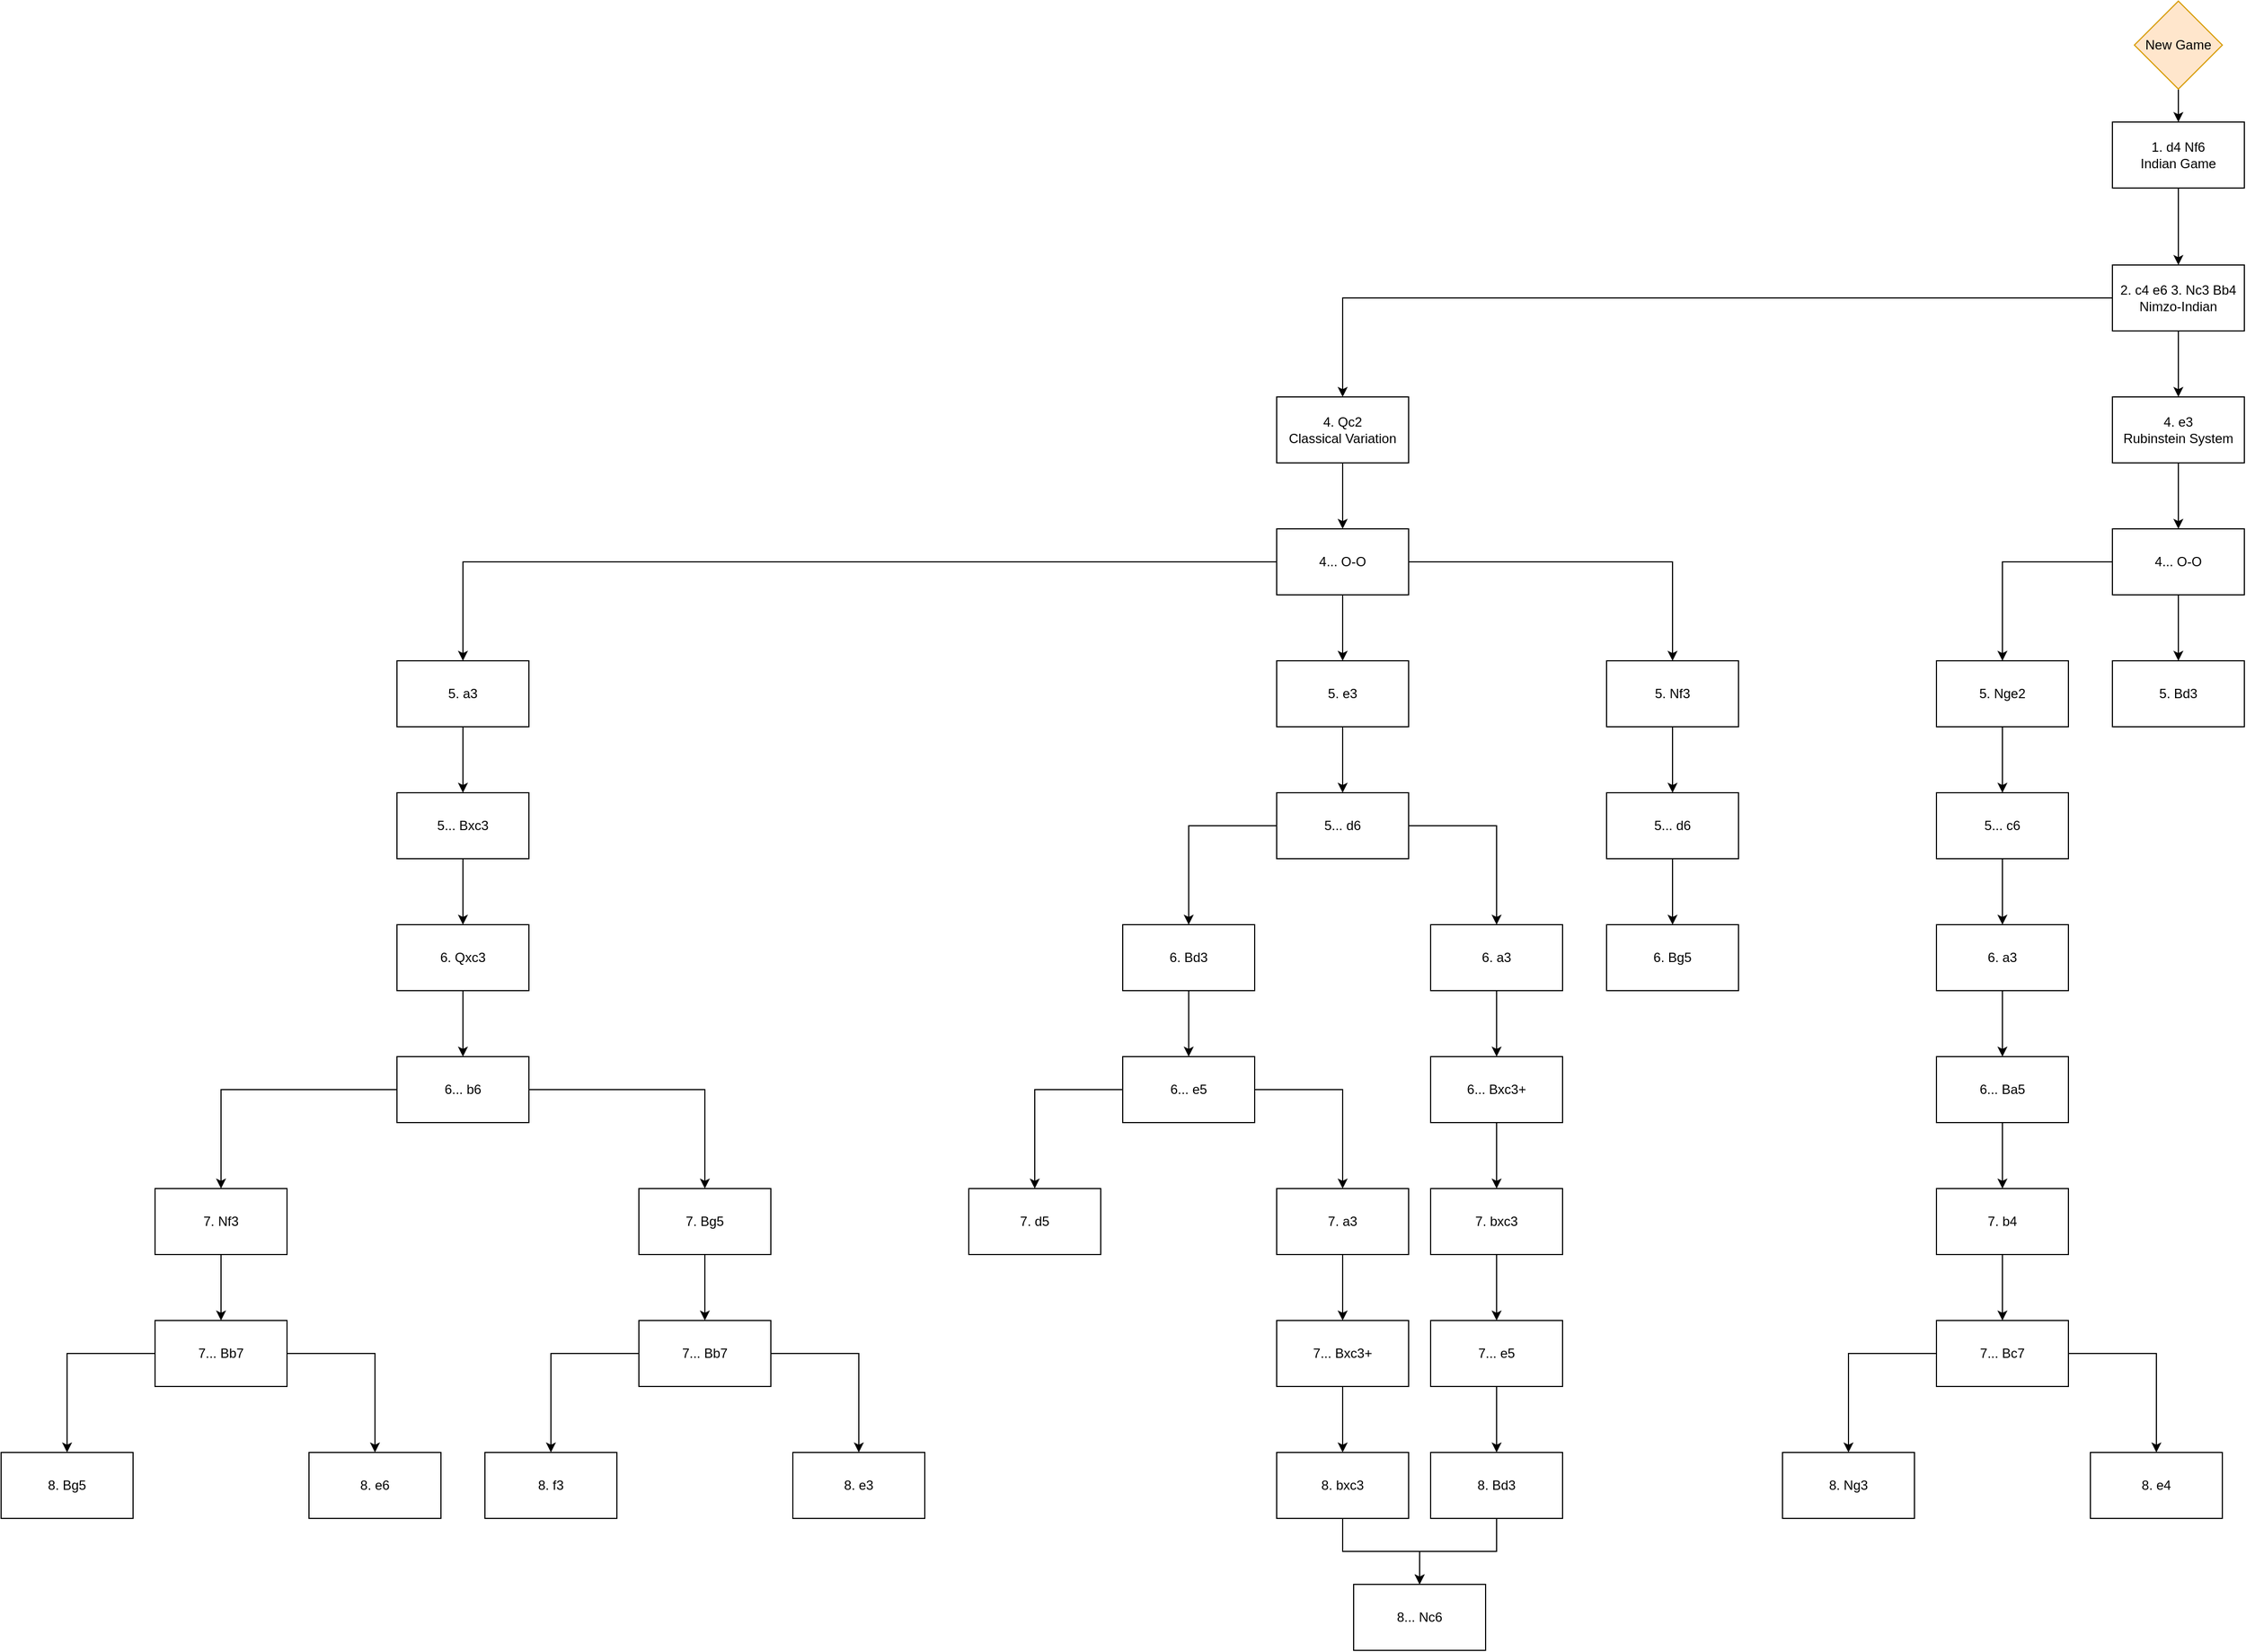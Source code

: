<mxfile version="21.8.2" type="github">
  <diagram name="Page-1" id="0AINW9UIYHVl3JmNGWWR">
    <mxGraphModel dx="2827" dy="680" grid="1" gridSize="10" guides="1" tooltips="1" connect="1" arrows="1" fold="1" page="1" pageScale="1" pageWidth="827" pageHeight="1169" math="0" shadow="0">
      <root>
        <mxCell id="0" />
        <mxCell id="1" parent="0" />
        <mxCell id="_SgFRbm_b7UezpJwHQCC-6" value="" style="edgeStyle=orthogonalEdgeStyle;rounded=0;orthogonalLoop=1;jettySize=auto;html=1;" edge="1" parent="1" source="_SgFRbm_b7UezpJwHQCC-2" target="_SgFRbm_b7UezpJwHQCC-5">
          <mxGeometry relative="1" as="geometry" />
        </mxCell>
        <mxCell id="_SgFRbm_b7UezpJwHQCC-2" value="1. d4 Nf6&lt;br&gt;Indian Game" style="rounded=0;whiteSpace=wrap;html=1;" vertex="1" parent="1">
          <mxGeometry x="380" y="110" width="120" height="60" as="geometry" />
        </mxCell>
        <mxCell id="_SgFRbm_b7UezpJwHQCC-9" value="" style="edgeStyle=orthogonalEdgeStyle;rounded=0;orthogonalLoop=1;jettySize=auto;html=1;" edge="1" parent="1" source="_SgFRbm_b7UezpJwHQCC-5" target="_SgFRbm_b7UezpJwHQCC-8">
          <mxGeometry relative="1" as="geometry" />
        </mxCell>
        <mxCell id="_SgFRbm_b7UezpJwHQCC-97" value="" style="edgeStyle=orthogonalEdgeStyle;rounded=0;orthogonalLoop=1;jettySize=auto;html=1;" edge="1" parent="1" source="_SgFRbm_b7UezpJwHQCC-5" target="_SgFRbm_b7UezpJwHQCC-96">
          <mxGeometry relative="1" as="geometry" />
        </mxCell>
        <mxCell id="_SgFRbm_b7UezpJwHQCC-5" value="2. c4 e6 3. Nc3 Bb4&lt;br&gt;Nimzo-Indian" style="rounded=0;whiteSpace=wrap;html=1;" vertex="1" parent="1">
          <mxGeometry x="380" y="240" width="120" height="60" as="geometry" />
        </mxCell>
        <mxCell id="_SgFRbm_b7UezpJwHQCC-151" style="edgeStyle=orthogonalEdgeStyle;rounded=0;orthogonalLoop=1;jettySize=auto;html=1;exitX=0.5;exitY=1;exitDx=0;exitDy=0;entryX=0.5;entryY=0;entryDx=0;entryDy=0;" edge="1" parent="1" source="_SgFRbm_b7UezpJwHQCC-8" target="_SgFRbm_b7UezpJwHQCC-16">
          <mxGeometry relative="1" as="geometry" />
        </mxCell>
        <mxCell id="_SgFRbm_b7UezpJwHQCC-8" value="4. Qc2&lt;br&gt;Classical Variation" style="rounded=0;whiteSpace=wrap;html=1;" vertex="1" parent="1">
          <mxGeometry x="-380" y="360" width="120" height="60" as="geometry" />
        </mxCell>
        <mxCell id="_SgFRbm_b7UezpJwHQCC-24" value="" style="edgeStyle=orthogonalEdgeStyle;rounded=0;orthogonalLoop=1;jettySize=auto;html=1;" edge="1" parent="1" source="_SgFRbm_b7UezpJwHQCC-16" target="_SgFRbm_b7UezpJwHQCC-23">
          <mxGeometry relative="1" as="geometry" />
        </mxCell>
        <mxCell id="_SgFRbm_b7UezpJwHQCC-26" value="" style="edgeStyle=orthogonalEdgeStyle;rounded=0;orthogonalLoop=1;jettySize=auto;html=1;" edge="1" parent="1" source="_SgFRbm_b7UezpJwHQCC-16" target="_SgFRbm_b7UezpJwHQCC-25">
          <mxGeometry relative="1" as="geometry" />
        </mxCell>
        <mxCell id="_SgFRbm_b7UezpJwHQCC-28" value="" style="edgeStyle=orthogonalEdgeStyle;rounded=0;orthogonalLoop=1;jettySize=auto;html=1;" edge="1" parent="1" source="_SgFRbm_b7UezpJwHQCC-16" target="_SgFRbm_b7UezpJwHQCC-27">
          <mxGeometry relative="1" as="geometry" />
        </mxCell>
        <mxCell id="_SgFRbm_b7UezpJwHQCC-16" value="4... O-O" style="rounded=0;whiteSpace=wrap;html=1;" vertex="1" parent="1">
          <mxGeometry x="-380" y="480" width="120" height="60" as="geometry" />
        </mxCell>
        <mxCell id="_SgFRbm_b7UezpJwHQCC-30" value="" style="edgeStyle=orthogonalEdgeStyle;rounded=0;orthogonalLoop=1;jettySize=auto;html=1;" edge="1" parent="1" source="_SgFRbm_b7UezpJwHQCC-23" target="_SgFRbm_b7UezpJwHQCC-29">
          <mxGeometry relative="1" as="geometry" />
        </mxCell>
        <mxCell id="_SgFRbm_b7UezpJwHQCC-23" value="5. a3" style="rounded=0;whiteSpace=wrap;html=1;" vertex="1" parent="1">
          <mxGeometry x="-1180" y="600" width="120" height="60" as="geometry" />
        </mxCell>
        <mxCell id="_SgFRbm_b7UezpJwHQCC-71" value="" style="edgeStyle=orthogonalEdgeStyle;rounded=0;orthogonalLoop=1;jettySize=auto;html=1;" edge="1" parent="1" source="_SgFRbm_b7UezpJwHQCC-25" target="_SgFRbm_b7UezpJwHQCC-70">
          <mxGeometry relative="1" as="geometry" />
        </mxCell>
        <mxCell id="_SgFRbm_b7UezpJwHQCC-25" value="5. e3" style="rounded=0;whiteSpace=wrap;html=1;" vertex="1" parent="1">
          <mxGeometry x="-380" y="600" width="120" height="60" as="geometry" />
        </mxCell>
        <mxCell id="_SgFRbm_b7UezpJwHQCC-85" value="" style="edgeStyle=orthogonalEdgeStyle;rounded=0;orthogonalLoop=1;jettySize=auto;html=1;" edge="1" parent="1" source="_SgFRbm_b7UezpJwHQCC-27" target="_SgFRbm_b7UezpJwHQCC-84">
          <mxGeometry relative="1" as="geometry" />
        </mxCell>
        <mxCell id="_SgFRbm_b7UezpJwHQCC-27" value="5. Nf3" style="rounded=0;whiteSpace=wrap;html=1;fillColor=default;" vertex="1" parent="1">
          <mxGeometry x="-80" y="600" width="120" height="60" as="geometry" />
        </mxCell>
        <mxCell id="_SgFRbm_b7UezpJwHQCC-93" value="" style="edgeStyle=orthogonalEdgeStyle;rounded=0;orthogonalLoop=1;jettySize=auto;html=1;" edge="1" parent="1" source="_SgFRbm_b7UezpJwHQCC-29" target="_SgFRbm_b7UezpJwHQCC-92">
          <mxGeometry relative="1" as="geometry" />
        </mxCell>
        <mxCell id="_SgFRbm_b7UezpJwHQCC-29" value="5... Bxc3" style="rounded=0;whiteSpace=wrap;html=1;" vertex="1" parent="1">
          <mxGeometry x="-1180" y="720" width="120" height="60" as="geometry" />
        </mxCell>
        <mxCell id="_SgFRbm_b7UezpJwHQCC-130" style="edgeStyle=orthogonalEdgeStyle;rounded=0;orthogonalLoop=1;jettySize=auto;html=1;exitX=0;exitY=0.5;exitDx=0;exitDy=0;entryX=0.5;entryY=0;entryDx=0;entryDy=0;" edge="1" parent="1" source="_SgFRbm_b7UezpJwHQCC-33" target="_SgFRbm_b7UezpJwHQCC-50">
          <mxGeometry relative="1" as="geometry" />
        </mxCell>
        <mxCell id="_SgFRbm_b7UezpJwHQCC-131" style="edgeStyle=orthogonalEdgeStyle;rounded=0;orthogonalLoop=1;jettySize=auto;html=1;exitX=1;exitY=0.5;exitDx=0;exitDy=0;" edge="1" parent="1" source="_SgFRbm_b7UezpJwHQCC-33" target="_SgFRbm_b7UezpJwHQCC-52">
          <mxGeometry relative="1" as="geometry" />
        </mxCell>
        <mxCell id="_SgFRbm_b7UezpJwHQCC-33" value="6... b6" style="rounded=0;whiteSpace=wrap;html=1;" vertex="1" parent="1">
          <mxGeometry x="-1180" y="960" width="120" height="60" as="geometry" />
        </mxCell>
        <mxCell id="_SgFRbm_b7UezpJwHQCC-55" value="" style="edgeStyle=orthogonalEdgeStyle;rounded=0;orthogonalLoop=1;jettySize=auto;html=1;" edge="1" parent="1" source="_SgFRbm_b7UezpJwHQCC-50" target="_SgFRbm_b7UezpJwHQCC-54">
          <mxGeometry relative="1" as="geometry" />
        </mxCell>
        <mxCell id="_SgFRbm_b7UezpJwHQCC-50" value="7. Nf3" style="rounded=0;whiteSpace=wrap;html=1;" vertex="1" parent="1">
          <mxGeometry x="-1400" y="1080" width="120" height="60" as="geometry" />
        </mxCell>
        <mxCell id="_SgFRbm_b7UezpJwHQCC-61" value="" style="edgeStyle=orthogonalEdgeStyle;rounded=0;orthogonalLoop=1;jettySize=auto;html=1;" edge="1" parent="1" source="_SgFRbm_b7UezpJwHQCC-52" target="_SgFRbm_b7UezpJwHQCC-60">
          <mxGeometry relative="1" as="geometry" />
        </mxCell>
        <mxCell id="_SgFRbm_b7UezpJwHQCC-52" value="7. Bg5" style="rounded=0;whiteSpace=wrap;html=1;" vertex="1" parent="1">
          <mxGeometry x="-960" y="1080" width="120" height="60" as="geometry" />
        </mxCell>
        <mxCell id="_SgFRbm_b7UezpJwHQCC-59" value="" style="edgeStyle=orthogonalEdgeStyle;rounded=0;orthogonalLoop=1;jettySize=auto;html=1;" edge="1" parent="1" source="_SgFRbm_b7UezpJwHQCC-54" target="_SgFRbm_b7UezpJwHQCC-58">
          <mxGeometry relative="1" as="geometry" />
        </mxCell>
        <mxCell id="_SgFRbm_b7UezpJwHQCC-82" style="edgeStyle=orthogonalEdgeStyle;rounded=0;orthogonalLoop=1;jettySize=auto;html=1;exitX=0;exitY=0.5;exitDx=0;exitDy=0;entryX=0.5;entryY=0;entryDx=0;entryDy=0;" edge="1" parent="1" source="_SgFRbm_b7UezpJwHQCC-54" target="_SgFRbm_b7UezpJwHQCC-56">
          <mxGeometry relative="1" as="geometry">
            <mxPoint x="-1200" y="1321" as="targetPoint" />
          </mxGeometry>
        </mxCell>
        <mxCell id="_SgFRbm_b7UezpJwHQCC-54" value="7... Bb7" style="rounded=0;whiteSpace=wrap;html=1;" vertex="1" parent="1">
          <mxGeometry x="-1400" y="1200" width="120" height="60" as="geometry" />
        </mxCell>
        <mxCell id="_SgFRbm_b7UezpJwHQCC-56" value="8. Bg5" style="rounded=0;whiteSpace=wrap;html=1;fillColor=#FFFFFF;strokeColor=default;fontColor=#000000;" vertex="1" parent="1">
          <mxGeometry x="-1540" y="1320" width="120" height="60" as="geometry" />
        </mxCell>
        <mxCell id="_SgFRbm_b7UezpJwHQCC-58" value="8. e6" style="rounded=0;whiteSpace=wrap;html=1;fillColor=#FFFFFF;strokeColor=default;fontColor=#000000;" vertex="1" parent="1">
          <mxGeometry x="-1260" y="1320" width="120" height="60" as="geometry" />
        </mxCell>
        <mxCell id="_SgFRbm_b7UezpJwHQCC-83" style="edgeStyle=orthogonalEdgeStyle;rounded=0;orthogonalLoop=1;jettySize=auto;html=1;entryX=0.5;entryY=0;entryDx=0;entryDy=0;" edge="1" parent="1" source="_SgFRbm_b7UezpJwHQCC-60" target="_SgFRbm_b7UezpJwHQCC-62">
          <mxGeometry relative="1" as="geometry" />
        </mxCell>
        <mxCell id="_SgFRbm_b7UezpJwHQCC-132" style="edgeStyle=orthogonalEdgeStyle;rounded=0;orthogonalLoop=1;jettySize=auto;html=1;exitX=1;exitY=0.5;exitDx=0;exitDy=0;" edge="1" parent="1" source="_SgFRbm_b7UezpJwHQCC-60" target="_SgFRbm_b7UezpJwHQCC-64">
          <mxGeometry relative="1" as="geometry" />
        </mxCell>
        <mxCell id="_SgFRbm_b7UezpJwHQCC-60" value="7... Bb7" style="rounded=0;whiteSpace=wrap;html=1;" vertex="1" parent="1">
          <mxGeometry x="-960" y="1200" width="120" height="60" as="geometry" />
        </mxCell>
        <mxCell id="_SgFRbm_b7UezpJwHQCC-62" value="8. f3" style="rounded=0;whiteSpace=wrap;html=1;fillColor=#FFFFFF;strokeColor=default;fontColor=#000000;" vertex="1" parent="1">
          <mxGeometry x="-1100" y="1320" width="120" height="60" as="geometry" />
        </mxCell>
        <mxCell id="_SgFRbm_b7UezpJwHQCC-64" value="8. e3" style="rounded=0;whiteSpace=wrap;html=1;fillColor=#FFFFFF;strokeColor=default;fontColor=#000000;" vertex="1" parent="1">
          <mxGeometry x="-820" y="1320" width="120" height="60" as="geometry" />
        </mxCell>
        <mxCell id="_SgFRbm_b7UezpJwHQCC-73" value="" style="edgeStyle=orthogonalEdgeStyle;rounded=0;orthogonalLoop=1;jettySize=auto;html=1;" edge="1" parent="1" source="_SgFRbm_b7UezpJwHQCC-70" target="_SgFRbm_b7UezpJwHQCC-72">
          <mxGeometry relative="1" as="geometry" />
        </mxCell>
        <mxCell id="_SgFRbm_b7UezpJwHQCC-152" style="edgeStyle=orthogonalEdgeStyle;rounded=0;orthogonalLoop=1;jettySize=auto;html=1;exitX=1;exitY=0.5;exitDx=0;exitDy=0;entryX=0.5;entryY=0;entryDx=0;entryDy=0;" edge="1" parent="1" source="_SgFRbm_b7UezpJwHQCC-70" target="_SgFRbm_b7UezpJwHQCC-77">
          <mxGeometry relative="1" as="geometry" />
        </mxCell>
        <mxCell id="_SgFRbm_b7UezpJwHQCC-70" value="5... d6" style="rounded=0;whiteSpace=wrap;html=1;" vertex="1" parent="1">
          <mxGeometry x="-380" y="720" width="120" height="60" as="geometry" />
        </mxCell>
        <mxCell id="_SgFRbm_b7UezpJwHQCC-119" value="" style="edgeStyle=orthogonalEdgeStyle;rounded=0;orthogonalLoop=1;jettySize=auto;html=1;" edge="1" parent="1" source="_SgFRbm_b7UezpJwHQCC-72" target="_SgFRbm_b7UezpJwHQCC-118">
          <mxGeometry relative="1" as="geometry" />
        </mxCell>
        <mxCell id="_SgFRbm_b7UezpJwHQCC-72" value="6. Bd3" style="rounded=0;whiteSpace=wrap;html=1;fillColor=#FFFFFF;strokeColor=default;" vertex="1" parent="1">
          <mxGeometry x="-520" y="840" width="120" height="60" as="geometry" />
        </mxCell>
        <mxCell id="_SgFRbm_b7UezpJwHQCC-134" value="" style="edgeStyle=orthogonalEdgeStyle;rounded=0;orthogonalLoop=1;jettySize=auto;html=1;" edge="1" parent="1" source="_SgFRbm_b7UezpJwHQCC-77" target="_SgFRbm_b7UezpJwHQCC-133">
          <mxGeometry relative="1" as="geometry" />
        </mxCell>
        <mxCell id="_SgFRbm_b7UezpJwHQCC-77" value="6. a3" style="rounded=0;whiteSpace=wrap;html=1;fillColor=default;strokeColor=default;" vertex="1" parent="1">
          <mxGeometry x="-240" y="840" width="120" height="60" as="geometry" />
        </mxCell>
        <mxCell id="_SgFRbm_b7UezpJwHQCC-87" value="" style="edgeStyle=orthogonalEdgeStyle;rounded=0;orthogonalLoop=1;jettySize=auto;html=1;" edge="1" parent="1" source="_SgFRbm_b7UezpJwHQCC-84" target="_SgFRbm_b7UezpJwHQCC-86">
          <mxGeometry relative="1" as="geometry" />
        </mxCell>
        <mxCell id="_SgFRbm_b7UezpJwHQCC-84" value="5... d6" style="rounded=0;whiteSpace=wrap;html=1;fillColor=default;" vertex="1" parent="1">
          <mxGeometry x="-80" y="720" width="120" height="60" as="geometry" />
        </mxCell>
        <mxCell id="_SgFRbm_b7UezpJwHQCC-86" value="6. Bg5" style="rounded=0;whiteSpace=wrap;html=1;fillColor=default;" vertex="1" parent="1">
          <mxGeometry x="-80" y="840" width="120" height="60" as="geometry" />
        </mxCell>
        <mxCell id="_SgFRbm_b7UezpJwHQCC-91" style="edgeStyle=orthogonalEdgeStyle;rounded=0;orthogonalLoop=1;jettySize=auto;html=1;exitX=0.5;exitY=1;exitDx=0;exitDy=0;entryX=0.5;entryY=0;entryDx=0;entryDy=0;" edge="1" parent="1" source="_SgFRbm_b7UezpJwHQCC-89" target="_SgFRbm_b7UezpJwHQCC-2">
          <mxGeometry relative="1" as="geometry" />
        </mxCell>
        <mxCell id="_SgFRbm_b7UezpJwHQCC-89" value="New Game" style="rhombus;whiteSpace=wrap;html=1;fillColor=#ffe6cc;strokeColor=#d79b00;" vertex="1" parent="1">
          <mxGeometry x="400" width="80" height="80" as="geometry" />
        </mxCell>
        <mxCell id="_SgFRbm_b7UezpJwHQCC-94" style="edgeStyle=orthogonalEdgeStyle;rounded=0;orthogonalLoop=1;jettySize=auto;html=1;exitX=0.5;exitY=1;exitDx=0;exitDy=0;entryX=0.5;entryY=0;entryDx=0;entryDy=0;" edge="1" parent="1" source="_SgFRbm_b7UezpJwHQCC-92" target="_SgFRbm_b7UezpJwHQCC-33">
          <mxGeometry relative="1" as="geometry" />
        </mxCell>
        <mxCell id="_SgFRbm_b7UezpJwHQCC-92" value="6. Qxc3" style="rounded=0;whiteSpace=wrap;html=1;" vertex="1" parent="1">
          <mxGeometry x="-1180" y="840" width="120" height="60" as="geometry" />
        </mxCell>
        <mxCell id="_SgFRbm_b7UezpJwHQCC-99" value="" style="edgeStyle=orthogonalEdgeStyle;rounded=0;orthogonalLoop=1;jettySize=auto;html=1;" edge="1" parent="1" source="_SgFRbm_b7UezpJwHQCC-96" target="_SgFRbm_b7UezpJwHQCC-98">
          <mxGeometry relative="1" as="geometry" />
        </mxCell>
        <mxCell id="_SgFRbm_b7UezpJwHQCC-96" value="4. e3&lt;br&gt;Rubinstein System" style="rounded=0;whiteSpace=wrap;html=1;" vertex="1" parent="1">
          <mxGeometry x="380" y="360" width="120" height="60" as="geometry" />
        </mxCell>
        <mxCell id="_SgFRbm_b7UezpJwHQCC-101" value="" style="edgeStyle=orthogonalEdgeStyle;rounded=0;orthogonalLoop=1;jettySize=auto;html=1;" edge="1" parent="1" source="_SgFRbm_b7UezpJwHQCC-98" target="_SgFRbm_b7UezpJwHQCC-100">
          <mxGeometry relative="1" as="geometry" />
        </mxCell>
        <mxCell id="_SgFRbm_b7UezpJwHQCC-154" value="" style="edgeStyle=orthogonalEdgeStyle;rounded=0;orthogonalLoop=1;jettySize=auto;html=1;" edge="1" parent="1" source="_SgFRbm_b7UezpJwHQCC-98" target="_SgFRbm_b7UezpJwHQCC-153">
          <mxGeometry relative="1" as="geometry" />
        </mxCell>
        <mxCell id="_SgFRbm_b7UezpJwHQCC-98" value="4... O-O" style="rounded=0;whiteSpace=wrap;html=1;" vertex="1" parent="1">
          <mxGeometry x="380" y="480" width="120" height="60" as="geometry" />
        </mxCell>
        <mxCell id="_SgFRbm_b7UezpJwHQCC-103" value="" style="edgeStyle=orthogonalEdgeStyle;rounded=0;orthogonalLoop=1;jettySize=auto;html=1;" edge="1" parent="1" source="_SgFRbm_b7UezpJwHQCC-100" target="_SgFRbm_b7UezpJwHQCC-102">
          <mxGeometry relative="1" as="geometry" />
        </mxCell>
        <mxCell id="_SgFRbm_b7UezpJwHQCC-100" value="5. Nge2" style="rounded=0;whiteSpace=wrap;html=1;" vertex="1" parent="1">
          <mxGeometry x="220" y="600" width="120" height="60" as="geometry" />
        </mxCell>
        <mxCell id="_SgFRbm_b7UezpJwHQCC-105" value="" style="edgeStyle=orthogonalEdgeStyle;rounded=0;orthogonalLoop=1;jettySize=auto;html=1;" edge="1" parent="1" source="_SgFRbm_b7UezpJwHQCC-102" target="_SgFRbm_b7UezpJwHQCC-104">
          <mxGeometry relative="1" as="geometry" />
        </mxCell>
        <mxCell id="_SgFRbm_b7UezpJwHQCC-102" value="5... c6" style="rounded=0;whiteSpace=wrap;html=1;" vertex="1" parent="1">
          <mxGeometry x="220" y="720" width="120" height="60" as="geometry" />
        </mxCell>
        <mxCell id="_SgFRbm_b7UezpJwHQCC-107" value="" style="edgeStyle=orthogonalEdgeStyle;rounded=0;orthogonalLoop=1;jettySize=auto;html=1;" edge="1" parent="1" source="_SgFRbm_b7UezpJwHQCC-104" target="_SgFRbm_b7UezpJwHQCC-106">
          <mxGeometry relative="1" as="geometry" />
        </mxCell>
        <mxCell id="_SgFRbm_b7UezpJwHQCC-104" value="6. a3" style="rounded=0;whiteSpace=wrap;html=1;" vertex="1" parent="1">
          <mxGeometry x="220" y="840" width="120" height="60" as="geometry" />
        </mxCell>
        <mxCell id="_SgFRbm_b7UezpJwHQCC-155" style="edgeStyle=orthogonalEdgeStyle;rounded=0;orthogonalLoop=1;jettySize=auto;html=1;exitX=0.5;exitY=1;exitDx=0;exitDy=0;entryX=0.5;entryY=0;entryDx=0;entryDy=0;" edge="1" parent="1" source="_SgFRbm_b7UezpJwHQCC-106" target="_SgFRbm_b7UezpJwHQCC-108">
          <mxGeometry relative="1" as="geometry" />
        </mxCell>
        <mxCell id="_SgFRbm_b7UezpJwHQCC-106" value="6... Ba5" style="rounded=0;whiteSpace=wrap;html=1;" vertex="1" parent="1">
          <mxGeometry x="220" y="960" width="120" height="60" as="geometry" />
        </mxCell>
        <mxCell id="_SgFRbm_b7UezpJwHQCC-111" value="" style="edgeStyle=orthogonalEdgeStyle;rounded=0;orthogonalLoop=1;jettySize=auto;html=1;" edge="1" parent="1" source="_SgFRbm_b7UezpJwHQCC-108" target="_SgFRbm_b7UezpJwHQCC-110">
          <mxGeometry relative="1" as="geometry" />
        </mxCell>
        <mxCell id="_SgFRbm_b7UezpJwHQCC-108" value="7. b4" style="rounded=0;whiteSpace=wrap;html=1;" vertex="1" parent="1">
          <mxGeometry x="220" y="1080" width="120" height="60" as="geometry" />
        </mxCell>
        <mxCell id="_SgFRbm_b7UezpJwHQCC-114" value="" style="edgeStyle=orthogonalEdgeStyle;rounded=0;orthogonalLoop=1;jettySize=auto;html=1;" edge="1" parent="1" source="_SgFRbm_b7UezpJwHQCC-110" target="_SgFRbm_b7UezpJwHQCC-113">
          <mxGeometry relative="1" as="geometry" />
        </mxCell>
        <mxCell id="_SgFRbm_b7UezpJwHQCC-117" value="" style="edgeStyle=orthogonalEdgeStyle;rounded=0;orthogonalLoop=1;jettySize=auto;html=1;" edge="1" parent="1" source="_SgFRbm_b7UezpJwHQCC-110" target="_SgFRbm_b7UezpJwHQCC-116">
          <mxGeometry relative="1" as="geometry" />
        </mxCell>
        <mxCell id="_SgFRbm_b7UezpJwHQCC-110" value="7... Bc7" style="rounded=0;whiteSpace=wrap;html=1;" vertex="1" parent="1">
          <mxGeometry x="220" y="1200" width="120" height="60" as="geometry" />
        </mxCell>
        <mxCell id="_SgFRbm_b7UezpJwHQCC-113" value="8. e4" style="rounded=0;whiteSpace=wrap;html=1;" vertex="1" parent="1">
          <mxGeometry x="360" y="1320" width="120" height="60" as="geometry" />
        </mxCell>
        <mxCell id="_SgFRbm_b7UezpJwHQCC-116" value="8. Ng3" style="rounded=0;whiteSpace=wrap;html=1;" vertex="1" parent="1">
          <mxGeometry x="80" y="1320" width="120" height="60" as="geometry" />
        </mxCell>
        <mxCell id="_SgFRbm_b7UezpJwHQCC-129" value="" style="edgeStyle=orthogonalEdgeStyle;rounded=0;orthogonalLoop=1;jettySize=auto;html=1;" edge="1" parent="1" source="_SgFRbm_b7UezpJwHQCC-118" target="_SgFRbm_b7UezpJwHQCC-128">
          <mxGeometry relative="1" as="geometry" />
        </mxCell>
        <mxCell id="_SgFRbm_b7UezpJwHQCC-138" value="" style="edgeStyle=orthogonalEdgeStyle;rounded=0;orthogonalLoop=1;jettySize=auto;html=1;" edge="1" parent="1" source="_SgFRbm_b7UezpJwHQCC-118" target="_SgFRbm_b7UezpJwHQCC-137">
          <mxGeometry relative="1" as="geometry" />
        </mxCell>
        <mxCell id="_SgFRbm_b7UezpJwHQCC-118" value="6... e5" style="rounded=0;whiteSpace=wrap;html=1;fillColor=#FFFFFF;strokeColor=default;" vertex="1" parent="1">
          <mxGeometry x="-520" y="960" width="120" height="60" as="geometry" />
        </mxCell>
        <mxCell id="_SgFRbm_b7UezpJwHQCC-128" value="7. d5" style="rounded=0;whiteSpace=wrap;html=1;fillColor=#FFFFFF;strokeColor=default;" vertex="1" parent="1">
          <mxGeometry x="-660" y="1080" width="120" height="60" as="geometry" />
        </mxCell>
        <mxCell id="_SgFRbm_b7UezpJwHQCC-136" value="" style="edgeStyle=orthogonalEdgeStyle;rounded=0;orthogonalLoop=1;jettySize=auto;html=1;" edge="1" parent="1" source="_SgFRbm_b7UezpJwHQCC-133" target="_SgFRbm_b7UezpJwHQCC-135">
          <mxGeometry relative="1" as="geometry" />
        </mxCell>
        <mxCell id="_SgFRbm_b7UezpJwHQCC-133" value="6... Bxc3+" style="rounded=0;whiteSpace=wrap;html=1;fillColor=default;strokeColor=default;" vertex="1" parent="1">
          <mxGeometry x="-240" y="960" width="120" height="60" as="geometry" />
        </mxCell>
        <mxCell id="_SgFRbm_b7UezpJwHQCC-142" value="" style="edgeStyle=orthogonalEdgeStyle;rounded=0;orthogonalLoop=1;jettySize=auto;html=1;" edge="1" parent="1" source="_SgFRbm_b7UezpJwHQCC-135" target="_SgFRbm_b7UezpJwHQCC-141">
          <mxGeometry relative="1" as="geometry" />
        </mxCell>
        <mxCell id="_SgFRbm_b7UezpJwHQCC-135" value="7. bxc3" style="rounded=0;whiteSpace=wrap;html=1;fillColor=default;strokeColor=default;" vertex="1" parent="1">
          <mxGeometry x="-240" y="1080" width="120" height="60" as="geometry" />
        </mxCell>
        <mxCell id="_SgFRbm_b7UezpJwHQCC-140" value="" style="edgeStyle=orthogonalEdgeStyle;rounded=0;orthogonalLoop=1;jettySize=auto;html=1;" edge="1" parent="1" source="_SgFRbm_b7UezpJwHQCC-137" target="_SgFRbm_b7UezpJwHQCC-139">
          <mxGeometry relative="1" as="geometry" />
        </mxCell>
        <mxCell id="_SgFRbm_b7UezpJwHQCC-137" value="7. a3" style="rounded=0;whiteSpace=wrap;html=1;fillColor=#FFFFFF;strokeColor=default;" vertex="1" parent="1">
          <mxGeometry x="-380" y="1080" width="120" height="60" as="geometry" />
        </mxCell>
        <mxCell id="_SgFRbm_b7UezpJwHQCC-148" value="" style="edgeStyle=orthogonalEdgeStyle;rounded=0;orthogonalLoop=1;jettySize=auto;html=1;" edge="1" parent="1" source="_SgFRbm_b7UezpJwHQCC-139" target="_SgFRbm_b7UezpJwHQCC-147">
          <mxGeometry relative="1" as="geometry" />
        </mxCell>
        <mxCell id="_SgFRbm_b7UezpJwHQCC-139" value="7... Bxc3+" style="rounded=0;whiteSpace=wrap;html=1;fillColor=#FFFFFF;strokeColor=default;" vertex="1" parent="1">
          <mxGeometry x="-380" y="1200" width="120" height="60" as="geometry" />
        </mxCell>
        <mxCell id="_SgFRbm_b7UezpJwHQCC-144" value="" style="edgeStyle=orthogonalEdgeStyle;rounded=0;orthogonalLoop=1;jettySize=auto;html=1;" edge="1" parent="1" source="_SgFRbm_b7UezpJwHQCC-141" target="_SgFRbm_b7UezpJwHQCC-143">
          <mxGeometry relative="1" as="geometry" />
        </mxCell>
        <mxCell id="_SgFRbm_b7UezpJwHQCC-141" value="7... e5" style="rounded=0;whiteSpace=wrap;html=1;fillColor=default;strokeColor=default;" vertex="1" parent="1">
          <mxGeometry x="-240" y="1200" width="120" height="60" as="geometry" />
        </mxCell>
        <mxCell id="_SgFRbm_b7UezpJwHQCC-146" value="" style="edgeStyle=orthogonalEdgeStyle;rounded=0;orthogonalLoop=1;jettySize=auto;html=1;" edge="1" parent="1" source="_SgFRbm_b7UezpJwHQCC-143" target="_SgFRbm_b7UezpJwHQCC-145">
          <mxGeometry relative="1" as="geometry" />
        </mxCell>
        <mxCell id="_SgFRbm_b7UezpJwHQCC-143" value="8. Bd3" style="rounded=0;whiteSpace=wrap;html=1;fillColor=default;strokeColor=default;" vertex="1" parent="1">
          <mxGeometry x="-240" y="1320" width="120" height="60" as="geometry" />
        </mxCell>
        <mxCell id="_SgFRbm_b7UezpJwHQCC-145" value="8... Nc6" style="rounded=0;whiteSpace=wrap;html=1;fillColor=default;strokeColor=default;" vertex="1" parent="1">
          <mxGeometry x="-310" y="1440" width="120" height="60" as="geometry" />
        </mxCell>
        <mxCell id="_SgFRbm_b7UezpJwHQCC-150" style="edgeStyle=orthogonalEdgeStyle;rounded=0;orthogonalLoop=1;jettySize=auto;html=1;exitX=0.5;exitY=1;exitDx=0;exitDy=0;entryX=0.5;entryY=0;entryDx=0;entryDy=0;" edge="1" parent="1" source="_SgFRbm_b7UezpJwHQCC-147" target="_SgFRbm_b7UezpJwHQCC-145">
          <mxGeometry relative="1" as="geometry" />
        </mxCell>
        <mxCell id="_SgFRbm_b7UezpJwHQCC-147" value="8. bxc3" style="rounded=0;whiteSpace=wrap;html=1;fillColor=#FFFFFF;strokeColor=default;" vertex="1" parent="1">
          <mxGeometry x="-380" y="1320" width="120" height="60" as="geometry" />
        </mxCell>
        <mxCell id="_SgFRbm_b7UezpJwHQCC-153" value="5. Bd3" style="rounded=0;whiteSpace=wrap;html=1;" vertex="1" parent="1">
          <mxGeometry x="380" y="600" width="120" height="60" as="geometry" />
        </mxCell>
      </root>
    </mxGraphModel>
  </diagram>
</mxfile>
